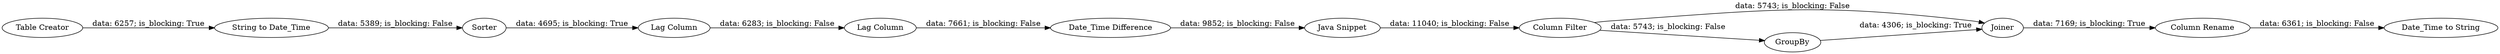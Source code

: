 digraph {
	"-2655039122611238266_44" [label="Java Snippet"]
	"-2655039122611238266_24" [label="Lag Column"]
	"-2655039122611238266_61" [label=Joiner]
	"-2655039122611238266_62" [label="Column Rename"]
	"-2655039122611238266_25" [label=Sorter]
	"-2655039122611238266_59" [label="Column Filter"]
	"-2655039122611238266_26" [label="Date_Time Difference"]
	"-2655039122611238266_64" [label="Table Creator"]
	"-2655039122611238266_63" [label="Date_Time to String"]
	"-2655039122611238266_65" [label="String to Date_Time"]
	"-2655039122611238266_60" [label=GroupBy]
	"-2655039122611238266_23" [label="Lag Column"]
	"-2655039122611238266_25" -> "-2655039122611238266_23" [label="data: 4695; is_blocking: True"]
	"-2655039122611238266_64" -> "-2655039122611238266_65" [label="data: 6257; is_blocking: True"]
	"-2655039122611238266_24" -> "-2655039122611238266_26" [label="data: 7661; is_blocking: False"]
	"-2655039122611238266_59" -> "-2655039122611238266_60" [label="data: 5743; is_blocking: False"]
	"-2655039122611238266_60" -> "-2655039122611238266_61" [label="data: 4306; is_blocking: True"]
	"-2655039122611238266_61" -> "-2655039122611238266_62" [label="data: 7169; is_blocking: True"]
	"-2655039122611238266_65" -> "-2655039122611238266_25" [label="data: 5389; is_blocking: False"]
	"-2655039122611238266_59" -> "-2655039122611238266_61" [label="data: 5743; is_blocking: False"]
	"-2655039122611238266_62" -> "-2655039122611238266_63" [label="data: 6361; is_blocking: False"]
	"-2655039122611238266_23" -> "-2655039122611238266_24" [label="data: 6283; is_blocking: False"]
	"-2655039122611238266_26" -> "-2655039122611238266_44" [label="data: 9852; is_blocking: False"]
	"-2655039122611238266_44" -> "-2655039122611238266_59" [label="data: 11040; is_blocking: False"]
	rankdir=LR
}

